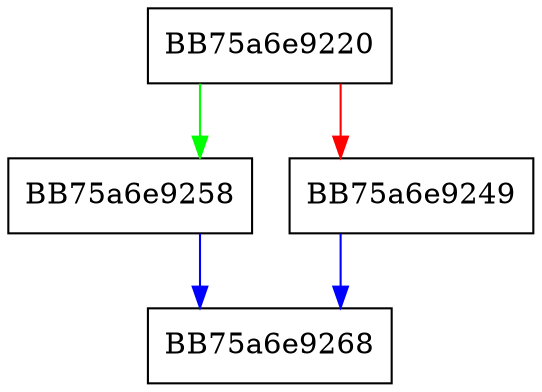 digraph SSE_psrlw_NI {
  node [shape="box"];
  graph [splines=ortho];
  BB75a6e9220 -> BB75a6e9258 [color="green"];
  BB75a6e9220 -> BB75a6e9249 [color="red"];
  BB75a6e9249 -> BB75a6e9268 [color="blue"];
  BB75a6e9258 -> BB75a6e9268 [color="blue"];
}